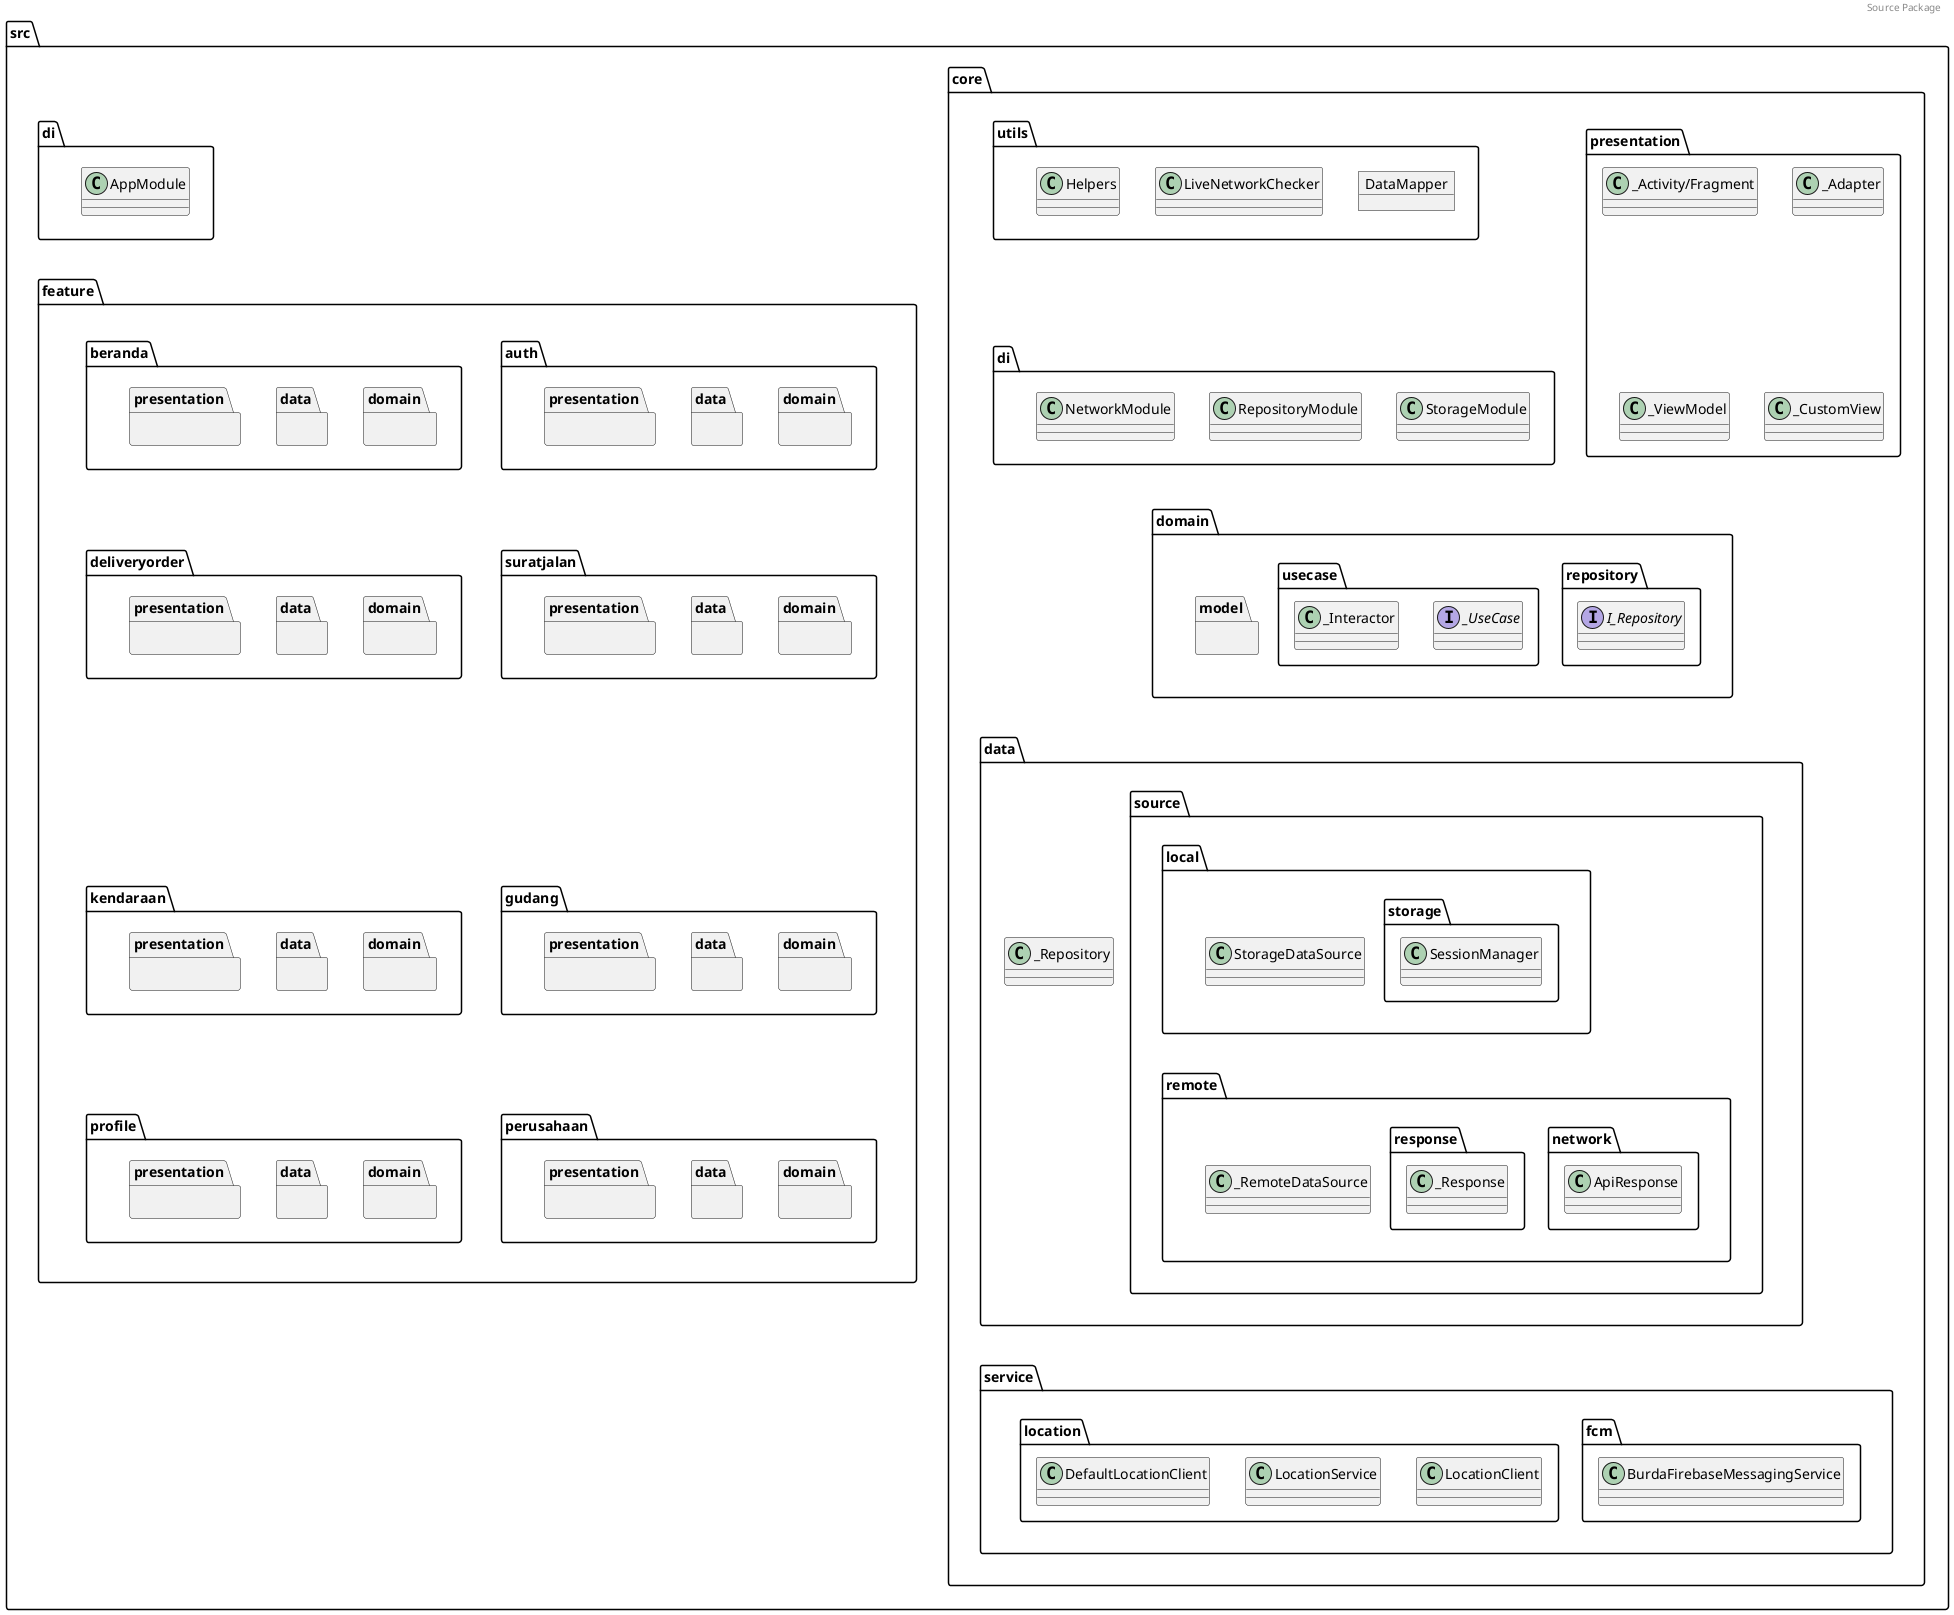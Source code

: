 @startuml
'https://plantuml.com/class-diagram
header Source Package
package "src" {
    package "core"{
        package "data"{
            package "source"{
                package "local"{
                    class "StorageDataSource"
                    package "storage"{
                        class "SessionManager"
                    }
                }
                package "remote"{
                    package "network"{
                        class "ApiResponse"
                    }
                    package "response"{
                        class "_Response"
                    }
                    class "_RemoteDataSource"
                }
            }
            class "_Repository"
        }
        package "domain"{
            package "model"{
            }
            package "repository"{
                interface "I_Repository"
            }
            package "usecase"{
                interface "_UseCase"
                class "_Interactor"
            }
        }
        package "presentation"{
            class "_Activity/Fragment"
            class "_Adapter"
            class "_ViewModel"
            class "_CustomView"
        }
        package "di"{
            class "NetworkModule"{

            }
            class "StorageModule"{

            }
            class "RepositoryModule"{

            }
        }
        package "service"{
            package "fcm"{
                class "BurdaFirebaseMessagingService"{

                }
            }
            package "location"{
                class "DefaultLocationClient"{

                }
                class "LocationClient"{

                }
                class "LocationService"{

                }
            }
        }
        package "utils"{
            object DataMapper
            class Helpers
            class LiveNetworkChecker
        }
    }
    package "di"{
        class "AppModule"
    }
    package "feature"{
        package "auth"{
            package "domain"{}
            package "data"{}
            package "presentation"{}
        }
        package "beranda"{
            package "domain"{}
            package "data"{}
            package "presentation"{}
        }
        package "suratjalan"{
            package "domain"{}
            package "data"{}
            package "presentation"{}
        }
        package "deliveryorder"{
            package "domain"{}
            package "data"{}
            package "presentation"{}
        }
        package "gudang"{
            package "domain"{}
            package "data"{}
            package "presentation"{}
        }
        package "kendaraan"{
            package "domain"{}
            package "data"{}
            package "presentation"{}
        }
        package "perusahaan"{
            package "domain"{}
            package "data"{}
            package "presentation"{}
        }
        package "profile"{
            package "domain"{}
            package "data"{}
            package "presentation"{}
        }
    }
}
src.di -[hidden]d- src.feature
src.feature.auth .[hidden]l. src.feature.beranda
src.feature.beranda .[hidden]d. src.feature.suratjalan
src.feature.suratjalan .[hidden]l. src.feature.deliveryorder
src.feature.deliveryorder .[hidden]d. src.feature.gudang
src.feature.gudang .[hidden]l. src.feature.kendaraan
src.feature.kendaraan .[hidden]d. src.feature.perusahaan
src.feature.perusahaan .[hidden]l. src.feature.profile
src.core.di.RepositoryModule -[hidden]r- src.core.di.StorageModule
src.core.service.location.LocationService -[hidden]r- src.core.service.location.LocationClient
src.core.di -[hidden]d- src.core.domain
src.core.di -[hidden]u- src.core.utils
src.core.utils.DataMapper -[hidden]l- src.core.utils.LiveNetworkChecker
src.core.data -[hidden]d-- src.core.service
src.core.data.source.local -[hidden]d- src.core.data.source.remote
src.core.domain -[hidden]d- src.core.data

@enduml